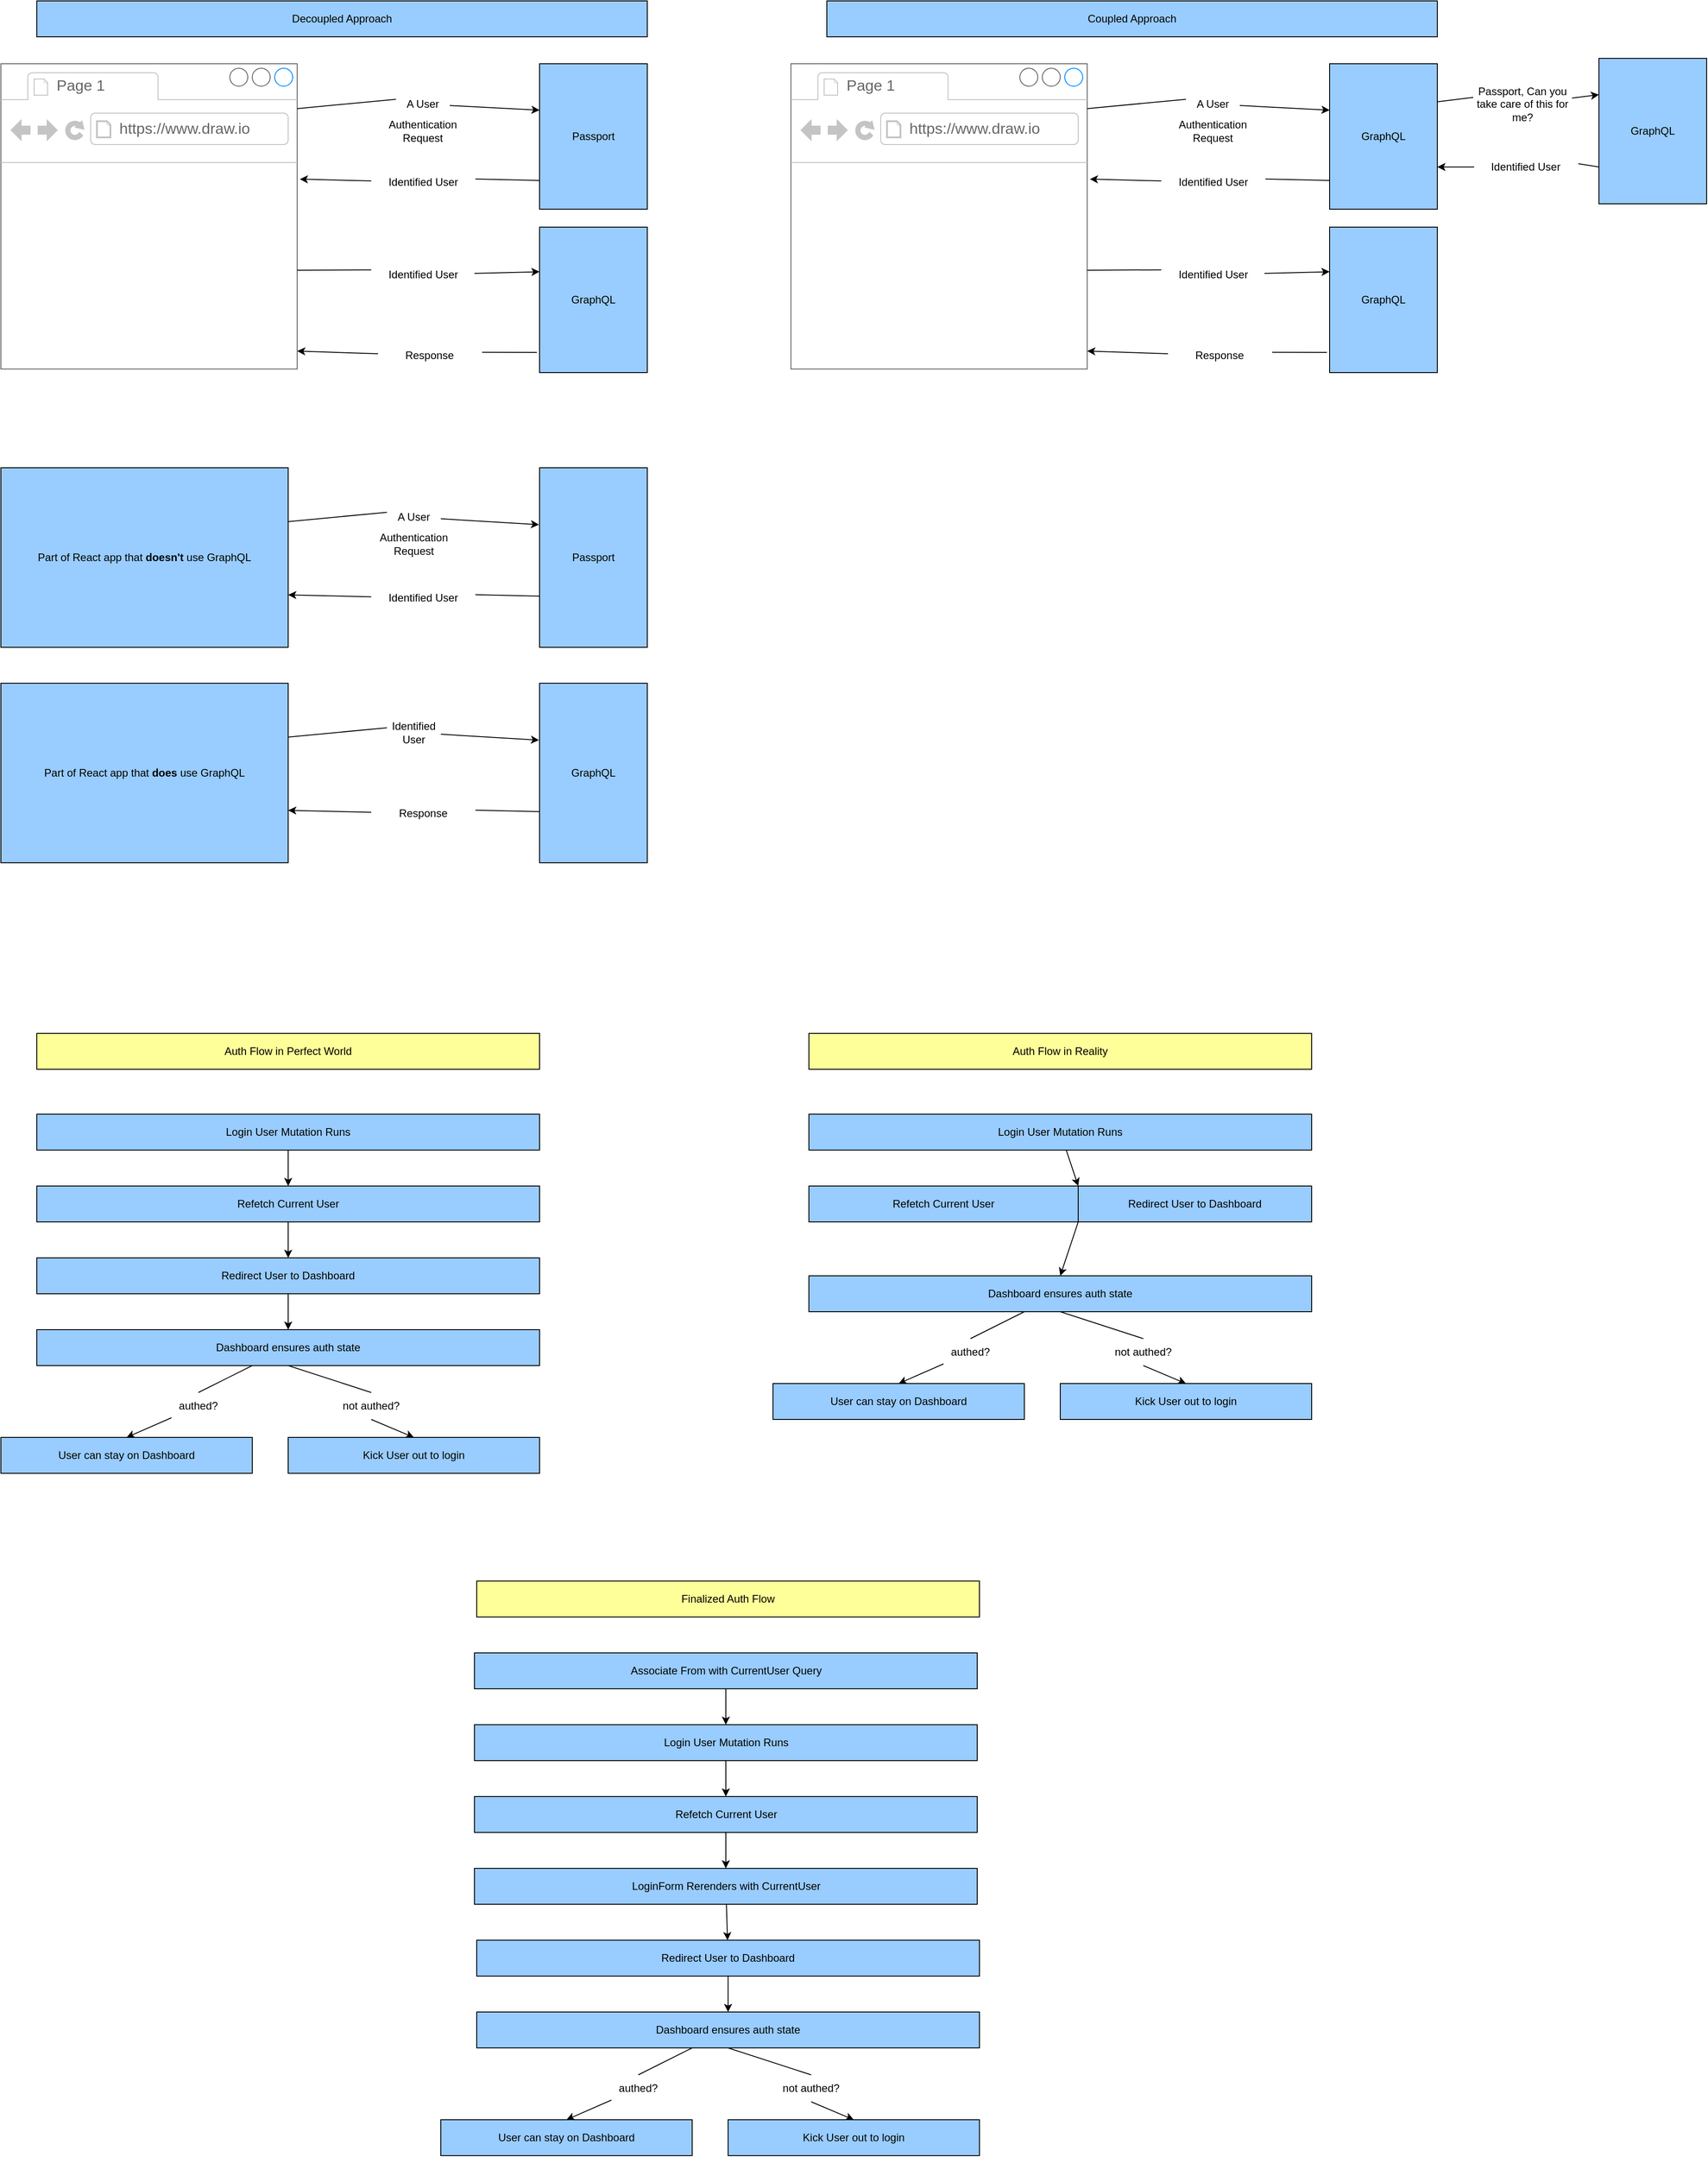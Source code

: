 <mxfile>
    <diagram id="wLh5yHidyTnx1DjZIrnv" name="Page-1">
        <mxGraphModel dx="1344" dy="596" grid="1" gridSize="10" guides="1" tooltips="1" connect="1" arrows="1" fold="1" page="1" pageScale="1" pageWidth="850" pageHeight="1100" math="0" shadow="0">
            <root>
                <mxCell id="0"/>
                <mxCell id="1" parent="0"/>
                <mxCell id="2" value="&lt;font color=&quot;#000000&quot;&gt;Decoupled Approach&lt;/font&gt;" style="rounded=0;whiteSpace=wrap;html=1;fontFamily=Helvetica;fontSize=12;fontColor=#FFFFFF;fillColor=#99CCFF;" parent="1" vertex="1">
                    <mxGeometry x="80" y="80" width="680" height="40" as="geometry"/>
                </mxCell>
                <mxCell id="3" value="" style="strokeWidth=1;shadow=0;dashed=0;align=center;html=1;shape=mxgraph.mockup.containers.browserWindow;rSize=0;strokeColor=#666666;strokeColor2=#008cff;strokeColor3=#c4c4c4;mainText=,;recursiveResize=0;" parent="1" vertex="1">
                    <mxGeometry x="40" y="150" width="330" height="340" as="geometry"/>
                </mxCell>
                <mxCell id="4" value="Page 1" style="strokeWidth=1;shadow=0;dashed=0;align=center;html=1;shape=mxgraph.mockup.containers.anchor;fontSize=17;fontColor=#666666;align=left;" parent="3" vertex="1">
                    <mxGeometry x="60" y="12" width="110" height="26" as="geometry"/>
                </mxCell>
                <mxCell id="5" value="https://www.draw.io" style="strokeWidth=1;shadow=0;dashed=0;align=center;html=1;shape=mxgraph.mockup.containers.anchor;rSize=0;fontSize=17;fontColor=#666666;align=left;" parent="3" vertex="1">
                    <mxGeometry x="130" y="60" width="250" height="26" as="geometry"/>
                </mxCell>
                <mxCell id="6" value="&lt;font color=&quot;#000000&quot;&gt;Passport&lt;/font&gt;" style="rounded=0;whiteSpace=wrap;html=1;fontFamily=Helvetica;fontSize=12;fontColor=#FFFFFF;fillColor=#99CCFF;" parent="1" vertex="1">
                    <mxGeometry x="640" y="150" width="120" height="162" as="geometry"/>
                </mxCell>
                <mxCell id="7" value="&lt;font color=&quot;#000000&quot;&gt;GraphQL&lt;/font&gt;" style="rounded=0;whiteSpace=wrap;html=1;fontFamily=Helvetica;fontSize=12;fontColor=#FFFFFF;fillColor=#99CCFF;" parent="1" vertex="1">
                    <mxGeometry x="640" y="332" width="120" height="162" as="geometry"/>
                </mxCell>
                <mxCell id="8" value="" style="endArrow=classic;html=1;entryX=0;entryY=0.319;entryDx=0;entryDy=0;entryPerimeter=0;startArrow=none;" parent="1" source="13" target="6" edge="1">
                    <mxGeometry width="50" height="50" relative="1" as="geometry">
                        <mxPoint x="370" y="200" as="sourcePoint"/>
                        <mxPoint x="420" y="150" as="targetPoint"/>
                    </mxGeometry>
                </mxCell>
                <mxCell id="9" value="" style="endArrow=classic;html=1;entryX=1.009;entryY=0.378;entryDx=0;entryDy=0;entryPerimeter=0;startArrow=none;" parent="1" source="16" target="3" edge="1">
                    <mxGeometry width="50" height="50" relative="1" as="geometry">
                        <mxPoint x="640" y="280" as="sourcePoint"/>
                        <mxPoint x="910" y="281.678" as="targetPoint"/>
                    </mxGeometry>
                </mxCell>
                <mxCell id="10" value="" style="endArrow=classic;html=1;entryX=0;entryY=0.319;entryDx=0;entryDy=0;entryPerimeter=0;startArrow=none;" parent="1" source="17" edge="1">
                    <mxGeometry width="50" height="50" relative="1" as="geometry">
                        <mxPoint x="370" y="380" as="sourcePoint"/>
                        <mxPoint x="640" y="381.678" as="targetPoint"/>
                    </mxGeometry>
                </mxCell>
                <mxCell id="11" value="" style="endArrow=classic;html=1;entryX=1.009;entryY=0.378;entryDx=0;entryDy=0;entryPerimeter=0;startArrow=none;" parent="1" source="19" edge="1">
                    <mxGeometry width="50" height="50" relative="1" as="geometry">
                        <mxPoint x="637.03" y="471.48" as="sourcePoint"/>
                        <mxPoint x="370" y="470" as="targetPoint"/>
                    </mxGeometry>
                </mxCell>
                <mxCell id="12" value="" style="endArrow=none;html=1;entryX=0;entryY=0.319;entryDx=0;entryDy=0;entryPerimeter=0;" parent="1" target="13" edge="1">
                    <mxGeometry width="50" height="50" relative="1" as="geometry">
                        <mxPoint x="370" y="200" as="sourcePoint"/>
                        <mxPoint x="640" y="201.678" as="targetPoint"/>
                    </mxGeometry>
                </mxCell>
                <mxCell id="13" value="A User" style="text;html=1;strokeColor=none;fillColor=none;align=center;verticalAlign=middle;whiteSpace=wrap;rounded=0;" parent="1" vertex="1">
                    <mxGeometry x="480" y="180" width="60" height="30" as="geometry"/>
                </mxCell>
                <mxCell id="14" value="Authentication&lt;br&gt;Request" style="text;html=1;strokeColor=none;fillColor=none;align=center;verticalAlign=middle;whiteSpace=wrap;rounded=0;" parent="1" vertex="1">
                    <mxGeometry x="445" y="210" width="130" height="30" as="geometry"/>
                </mxCell>
                <mxCell id="15" value="" style="endArrow=none;html=1;entryX=1.009;entryY=0.378;entryDx=0;entryDy=0;entryPerimeter=0;" parent="1" target="16" edge="1">
                    <mxGeometry width="50" height="50" relative="1" as="geometry">
                        <mxPoint x="640" y="280" as="sourcePoint"/>
                        <mxPoint x="372.97" y="278.52" as="targetPoint"/>
                    </mxGeometry>
                </mxCell>
                <mxCell id="16" value="Identified User" style="text;html=1;strokeColor=none;fillColor=none;align=center;verticalAlign=middle;whiteSpace=wrap;rounded=0;" parent="1" vertex="1">
                    <mxGeometry x="452.5" y="267" width="115" height="30" as="geometry"/>
                </mxCell>
                <mxCell id="18" value="" style="endArrow=none;html=1;entryX=0;entryY=0.319;entryDx=0;entryDy=0;entryPerimeter=0;" parent="1" target="17" edge="1">
                    <mxGeometry width="50" height="50" relative="1" as="geometry">
                        <mxPoint x="370" y="380" as="sourcePoint"/>
                        <mxPoint x="640" y="381.678" as="targetPoint"/>
                    </mxGeometry>
                </mxCell>
                <mxCell id="17" value="Identified User" style="text;html=1;strokeColor=none;fillColor=none;align=center;verticalAlign=middle;whiteSpace=wrap;rounded=0;" parent="1" vertex="1">
                    <mxGeometry x="452.5" y="370" width="115" height="30" as="geometry"/>
                </mxCell>
                <mxCell id="20" value="" style="endArrow=none;html=1;entryX=1.009;entryY=0.378;entryDx=0;entryDy=0;entryPerimeter=0;" parent="1" target="19" edge="1">
                    <mxGeometry width="50" height="50" relative="1" as="geometry">
                        <mxPoint x="637.03" y="471.48" as="sourcePoint"/>
                        <mxPoint x="370" y="470" as="targetPoint"/>
                    </mxGeometry>
                </mxCell>
                <mxCell id="19" value="Response" style="text;html=1;strokeColor=none;fillColor=none;align=center;verticalAlign=middle;whiteSpace=wrap;rounded=0;" parent="1" vertex="1">
                    <mxGeometry x="460" y="460" width="115" height="30" as="geometry"/>
                </mxCell>
                <mxCell id="21" value="&lt;font color=&quot;#000000&quot;&gt;Coupled Approach&lt;/font&gt;" style="rounded=0;whiteSpace=wrap;html=1;fontFamily=Helvetica;fontSize=12;fontColor=#FFFFFF;fillColor=#99CCFF;" parent="1" vertex="1">
                    <mxGeometry x="960" y="80" width="680" height="40" as="geometry"/>
                </mxCell>
                <mxCell id="22" value="" style="strokeWidth=1;shadow=0;dashed=0;align=center;html=1;shape=mxgraph.mockup.containers.browserWindow;rSize=0;strokeColor=#666666;strokeColor2=#008cff;strokeColor3=#c4c4c4;mainText=,;recursiveResize=0;" parent="1" vertex="1">
                    <mxGeometry x="920" y="150" width="330" height="340" as="geometry"/>
                </mxCell>
                <mxCell id="23" value="Page 1" style="strokeWidth=1;shadow=0;dashed=0;align=center;html=1;shape=mxgraph.mockup.containers.anchor;fontSize=17;fontColor=#666666;align=left;" parent="22" vertex="1">
                    <mxGeometry x="60" y="12" width="110" height="26" as="geometry"/>
                </mxCell>
                <mxCell id="24" value="https://www.draw.io" style="strokeWidth=1;shadow=0;dashed=0;align=center;html=1;shape=mxgraph.mockup.containers.anchor;rSize=0;fontSize=17;fontColor=#666666;align=left;" parent="22" vertex="1">
                    <mxGeometry x="130" y="60" width="250" height="26" as="geometry"/>
                </mxCell>
                <mxCell id="25" value="&lt;font color=&quot;#000000&quot;&gt;GraphQL&lt;/font&gt;" style="rounded=0;whiteSpace=wrap;html=1;fontFamily=Helvetica;fontSize=12;fontColor=#FFFFFF;fillColor=#99CCFF;" parent="1" vertex="1">
                    <mxGeometry x="1520" y="150" width="120" height="162" as="geometry"/>
                </mxCell>
                <mxCell id="26" value="&lt;font color=&quot;#000000&quot;&gt;GraphQL&lt;/font&gt;" style="rounded=0;whiteSpace=wrap;html=1;fontFamily=Helvetica;fontSize=12;fontColor=#FFFFFF;fillColor=#99CCFF;" parent="1" vertex="1">
                    <mxGeometry x="1520" y="332" width="120" height="162" as="geometry"/>
                </mxCell>
                <mxCell id="27" value="" style="endArrow=classic;html=1;entryX=0;entryY=0.319;entryDx=0;entryDy=0;entryPerimeter=0;startArrow=none;" parent="1" source="32" target="25" edge="1">
                    <mxGeometry width="50" height="50" relative="1" as="geometry">
                        <mxPoint x="1250" y="200" as="sourcePoint"/>
                        <mxPoint x="1300" y="150" as="targetPoint"/>
                    </mxGeometry>
                </mxCell>
                <mxCell id="28" value="" style="endArrow=classic;html=1;entryX=1.009;entryY=0.378;entryDx=0;entryDy=0;entryPerimeter=0;startArrow=none;" parent="1" source="35" target="22" edge="1">
                    <mxGeometry width="50" height="50" relative="1" as="geometry">
                        <mxPoint x="1520" y="280" as="sourcePoint"/>
                        <mxPoint x="1790" y="281.678" as="targetPoint"/>
                    </mxGeometry>
                </mxCell>
                <mxCell id="29" value="" style="endArrow=classic;html=1;entryX=0;entryY=0.319;entryDx=0;entryDy=0;entryPerimeter=0;startArrow=none;" parent="1" source="37" edge="1">
                    <mxGeometry width="50" height="50" relative="1" as="geometry">
                        <mxPoint x="1250" y="380" as="sourcePoint"/>
                        <mxPoint x="1520" y="381.678" as="targetPoint"/>
                    </mxGeometry>
                </mxCell>
                <mxCell id="30" value="" style="endArrow=classic;html=1;entryX=1.009;entryY=0.378;entryDx=0;entryDy=0;entryPerimeter=0;startArrow=none;" parent="1" source="39" edge="1">
                    <mxGeometry width="50" height="50" relative="1" as="geometry">
                        <mxPoint x="1517.03" y="471.48" as="sourcePoint"/>
                        <mxPoint x="1250" y="470" as="targetPoint"/>
                    </mxGeometry>
                </mxCell>
                <mxCell id="31" value="" style="endArrow=none;html=1;entryX=0;entryY=0.319;entryDx=0;entryDy=0;entryPerimeter=0;" parent="1" target="32" edge="1">
                    <mxGeometry width="50" height="50" relative="1" as="geometry">
                        <mxPoint x="1250" y="200" as="sourcePoint"/>
                        <mxPoint x="1520" y="201.678" as="targetPoint"/>
                    </mxGeometry>
                </mxCell>
                <mxCell id="32" value="A User" style="text;html=1;strokeColor=none;fillColor=none;align=center;verticalAlign=middle;whiteSpace=wrap;rounded=0;" parent="1" vertex="1">
                    <mxGeometry x="1360" y="180" width="60" height="30" as="geometry"/>
                </mxCell>
                <mxCell id="33" value="Authentication&lt;br&gt;Request" style="text;html=1;strokeColor=none;fillColor=none;align=center;verticalAlign=middle;whiteSpace=wrap;rounded=0;" parent="1" vertex="1">
                    <mxGeometry x="1325" y="210" width="130" height="30" as="geometry"/>
                </mxCell>
                <mxCell id="34" value="" style="endArrow=none;html=1;entryX=1.009;entryY=0.378;entryDx=0;entryDy=0;entryPerimeter=0;" parent="1" target="35" edge="1">
                    <mxGeometry width="50" height="50" relative="1" as="geometry">
                        <mxPoint x="1520" y="280" as="sourcePoint"/>
                        <mxPoint x="1252.97" y="278.52" as="targetPoint"/>
                    </mxGeometry>
                </mxCell>
                <mxCell id="35" value="Identified User" style="text;html=1;strokeColor=none;fillColor=none;align=center;verticalAlign=middle;whiteSpace=wrap;rounded=0;" parent="1" vertex="1">
                    <mxGeometry x="1332.5" y="267" width="115" height="30" as="geometry"/>
                </mxCell>
                <mxCell id="36" value="" style="endArrow=none;html=1;entryX=0;entryY=0.319;entryDx=0;entryDy=0;entryPerimeter=0;" parent="1" target="37" edge="1">
                    <mxGeometry width="50" height="50" relative="1" as="geometry">
                        <mxPoint x="1250" y="380" as="sourcePoint"/>
                        <mxPoint x="1520" y="381.678" as="targetPoint"/>
                    </mxGeometry>
                </mxCell>
                <mxCell id="37" value="Identified User" style="text;html=1;strokeColor=none;fillColor=none;align=center;verticalAlign=middle;whiteSpace=wrap;rounded=0;" parent="1" vertex="1">
                    <mxGeometry x="1332.5" y="370" width="115" height="30" as="geometry"/>
                </mxCell>
                <mxCell id="38" value="" style="endArrow=none;html=1;entryX=1.009;entryY=0.378;entryDx=0;entryDy=0;entryPerimeter=0;" parent="1" target="39" edge="1">
                    <mxGeometry width="50" height="50" relative="1" as="geometry">
                        <mxPoint x="1517.03" y="471.48" as="sourcePoint"/>
                        <mxPoint x="1250" y="470" as="targetPoint"/>
                    </mxGeometry>
                </mxCell>
                <mxCell id="39" value="Response" style="text;html=1;strokeColor=none;fillColor=none;align=center;verticalAlign=middle;whiteSpace=wrap;rounded=0;" parent="1" vertex="1">
                    <mxGeometry x="1340" y="460" width="115" height="30" as="geometry"/>
                </mxCell>
                <mxCell id="40" value="&lt;font color=&quot;#000000&quot;&gt;GraphQL&lt;/font&gt;" style="rounded=0;whiteSpace=wrap;html=1;fontFamily=Helvetica;fontSize=12;fontColor=#FFFFFF;fillColor=#99CCFF;" parent="1" vertex="1">
                    <mxGeometry x="1820" y="144" width="120" height="162" as="geometry"/>
                </mxCell>
                <mxCell id="41" value="" style="endArrow=classic;html=1;entryX=0;entryY=0.25;entryDx=0;entryDy=0;startArrow=none;" parent="1" source="43" target="40" edge="1">
                    <mxGeometry width="50" height="50" relative="1" as="geometry">
                        <mxPoint x="1640" y="192.431" as="sourcePoint"/>
                        <mxPoint x="1740" y="197.568" as="targetPoint"/>
                    </mxGeometry>
                </mxCell>
                <mxCell id="42" value="" style="endArrow=none;html=1;entryX=0;entryY=0.25;entryDx=0;entryDy=0;startArrow=none;" parent="1" target="43" edge="1">
                    <mxGeometry width="50" height="50" relative="1" as="geometry">
                        <mxPoint x="1640" y="192.431" as="sourcePoint"/>
                        <mxPoint x="1790" y="190.5" as="targetPoint"/>
                    </mxGeometry>
                </mxCell>
                <mxCell id="43" value="Passport, Can you take care of this for me?" style="text;html=1;strokeColor=none;fillColor=none;align=center;verticalAlign=middle;whiteSpace=wrap;rounded=0;" parent="1" vertex="1">
                    <mxGeometry x="1680" y="180" width="110" height="30" as="geometry"/>
                </mxCell>
                <mxCell id="44" value="" style="endArrow=classic;html=1;startArrow=none;" parent="1" source="46" edge="1">
                    <mxGeometry width="50" height="50" relative="1" as="geometry">
                        <mxPoint x="1868.52" y="263" as="sourcePoint"/>
                        <mxPoint x="1640" y="265" as="targetPoint"/>
                    </mxGeometry>
                </mxCell>
                <mxCell id="45" value="" style="endArrow=none;html=1;entryX=1.009;entryY=0.378;entryDx=0;entryDy=0;entryPerimeter=0;" parent="1" target="46" edge="1">
                    <mxGeometry width="50" height="50" relative="1" as="geometry">
                        <mxPoint x="1820" y="265" as="sourcePoint"/>
                        <mxPoint x="1601.49" y="261.52" as="targetPoint"/>
                    </mxGeometry>
                </mxCell>
                <mxCell id="46" value="Identified User" style="text;html=1;strokeColor=none;fillColor=none;align=center;verticalAlign=middle;whiteSpace=wrap;rounded=0;" parent="1" vertex="1">
                    <mxGeometry x="1681.02" y="250" width="115" height="30" as="geometry"/>
                </mxCell>
                <mxCell id="47" value="&lt;font color=&quot;#000000&quot;&gt;Part of React app that &lt;b&gt;doesn't&lt;/b&gt; use GraphQL&lt;/font&gt;" style="rounded=0;whiteSpace=wrap;html=1;fontFamily=Helvetica;fontSize=12;fontColor=#FFFFFF;fillColor=#99CCFF;" parent="1" vertex="1">
                    <mxGeometry x="40" y="600" width="320" height="200" as="geometry"/>
                </mxCell>
                <mxCell id="48" value="&lt;font color=&quot;#000000&quot;&gt;Passport&lt;/font&gt;" style="rounded=0;whiteSpace=wrap;html=1;fontFamily=Helvetica;fontSize=12;fontColor=#FFFFFF;fillColor=#99CCFF;" parent="1" vertex="1">
                    <mxGeometry x="640" y="600" width="120" height="200" as="geometry"/>
                </mxCell>
                <mxCell id="49" value="" style="endArrow=classic;html=1;entryX=-0.005;entryY=0.317;entryDx=0;entryDy=0;entryPerimeter=0;startArrow=none;" parent="1" source="51" target="48" edge="1">
                    <mxGeometry width="50" height="50" relative="1" as="geometry">
                        <mxPoint x="360" y="660" as="sourcePoint"/>
                        <mxPoint x="630" y="661.678" as="targetPoint"/>
                    </mxGeometry>
                </mxCell>
                <mxCell id="50" value="" style="endArrow=none;html=1;entryX=0;entryY=0.319;entryDx=0;entryDy=0;entryPerimeter=0;" parent="1" target="51" edge="1">
                    <mxGeometry width="50" height="50" relative="1" as="geometry">
                        <mxPoint x="360" y="660" as="sourcePoint"/>
                        <mxPoint x="630" y="661.678" as="targetPoint"/>
                    </mxGeometry>
                </mxCell>
                <mxCell id="51" value="A User" style="text;html=1;strokeColor=none;fillColor=none;align=center;verticalAlign=middle;whiteSpace=wrap;rounded=0;" parent="1" vertex="1">
                    <mxGeometry x="470" y="640" width="60" height="30" as="geometry"/>
                </mxCell>
                <mxCell id="52" value="Authentication&lt;br&gt;Request" style="text;html=1;strokeColor=none;fillColor=none;align=center;verticalAlign=middle;whiteSpace=wrap;rounded=0;" parent="1" vertex="1">
                    <mxGeometry x="435" y="670" width="130" height="30" as="geometry"/>
                </mxCell>
                <mxCell id="53" value="" style="endArrow=classic;html=1;entryX=1;entryY=0.708;entryDx=0;entryDy=0;entryPerimeter=0;startArrow=none;" parent="1" source="55" target="47" edge="1">
                    <mxGeometry width="50" height="50" relative="1" as="geometry">
                        <mxPoint x="640" y="743" as="sourcePoint"/>
                        <mxPoint x="372.97" y="741.52" as="targetPoint"/>
                    </mxGeometry>
                </mxCell>
                <mxCell id="54" value="" style="endArrow=none;html=1;entryX=1.009;entryY=0.378;entryDx=0;entryDy=0;entryPerimeter=0;" parent="1" target="55" edge="1">
                    <mxGeometry width="50" height="50" relative="1" as="geometry">
                        <mxPoint x="640" y="743" as="sourcePoint"/>
                        <mxPoint x="372.97" y="741.52" as="targetPoint"/>
                    </mxGeometry>
                </mxCell>
                <mxCell id="55" value="Identified User" style="text;html=1;strokeColor=none;fillColor=none;align=center;verticalAlign=middle;whiteSpace=wrap;rounded=0;" parent="1" vertex="1">
                    <mxGeometry x="452.5" y="730" width="115" height="30" as="geometry"/>
                </mxCell>
                <mxCell id="56" value="&lt;font color=&quot;#000000&quot;&gt;Part of React app that &lt;b&gt;does&lt;/b&gt; use GraphQL&lt;/font&gt;" style="rounded=0;whiteSpace=wrap;html=1;fontFamily=Helvetica;fontSize=12;fontColor=#FFFFFF;fillColor=#99CCFF;" parent="1" vertex="1">
                    <mxGeometry x="40" y="840" width="320" height="200" as="geometry"/>
                </mxCell>
                <mxCell id="57" value="&lt;font color=&quot;#000000&quot;&gt;GraphQL&lt;/font&gt;" style="rounded=0;whiteSpace=wrap;html=1;fontFamily=Helvetica;fontSize=12;fontColor=#FFFFFF;fillColor=#99CCFF;" parent="1" vertex="1">
                    <mxGeometry x="640" y="840" width="120" height="200" as="geometry"/>
                </mxCell>
                <mxCell id="58" value="" style="endArrow=classic;html=1;entryX=-0.005;entryY=0.317;entryDx=0;entryDy=0;entryPerimeter=0;startArrow=none;" parent="1" source="60" target="57" edge="1">
                    <mxGeometry width="50" height="50" relative="1" as="geometry">
                        <mxPoint x="360" y="900" as="sourcePoint"/>
                        <mxPoint x="630" y="901.678" as="targetPoint"/>
                    </mxGeometry>
                </mxCell>
                <mxCell id="59" value="" style="endArrow=none;html=1;entryX=0;entryY=0.319;entryDx=0;entryDy=0;entryPerimeter=0;" parent="1" target="60" edge="1">
                    <mxGeometry width="50" height="50" relative="1" as="geometry">
                        <mxPoint x="360" y="900" as="sourcePoint"/>
                        <mxPoint x="630" y="901.678" as="targetPoint"/>
                    </mxGeometry>
                </mxCell>
                <mxCell id="60" value="Identified User" style="text;html=1;strokeColor=none;fillColor=none;align=center;verticalAlign=middle;whiteSpace=wrap;rounded=0;" parent="1" vertex="1">
                    <mxGeometry x="470" y="880" width="60" height="30" as="geometry"/>
                </mxCell>
                <mxCell id="62" value="" style="endArrow=classic;html=1;entryX=1;entryY=0.708;entryDx=0;entryDy=0;entryPerimeter=0;startArrow=none;" parent="1" source="64" target="56" edge="1">
                    <mxGeometry width="50" height="50" relative="1" as="geometry">
                        <mxPoint x="640" y="983" as="sourcePoint"/>
                        <mxPoint x="372.97" y="981.52" as="targetPoint"/>
                    </mxGeometry>
                </mxCell>
                <mxCell id="63" value="" style="endArrow=none;html=1;entryX=1.009;entryY=0.378;entryDx=0;entryDy=0;entryPerimeter=0;" parent="1" target="64" edge="1">
                    <mxGeometry width="50" height="50" relative="1" as="geometry">
                        <mxPoint x="640" y="983" as="sourcePoint"/>
                        <mxPoint x="372.97" y="981.52" as="targetPoint"/>
                    </mxGeometry>
                </mxCell>
                <mxCell id="64" value="Response" style="text;html=1;strokeColor=none;fillColor=none;align=center;verticalAlign=middle;whiteSpace=wrap;rounded=0;" parent="1" vertex="1">
                    <mxGeometry x="452.5" y="970" width="115" height="30" as="geometry"/>
                </mxCell>
                <mxCell id="108" value="" style="edgeStyle=none;html=1;" edge="1" parent="1" source="66" target="67">
                    <mxGeometry relative="1" as="geometry"/>
                </mxCell>
                <mxCell id="66" value="&lt;font color=&quot;#000000&quot;&gt;Login User Mutation Runs&lt;/font&gt;" style="rounded=0;whiteSpace=wrap;html=1;fontFamily=Helvetica;fontSize=12;fontColor=#FFFFFF;fillColor=#99CCFF;" parent="1" vertex="1">
                    <mxGeometry x="80" y="1320" width="560" height="40" as="geometry"/>
                </mxCell>
                <mxCell id="109" value="" style="edgeStyle=none;html=1;" edge="1" parent="1" source="67" target="68">
                    <mxGeometry relative="1" as="geometry"/>
                </mxCell>
                <mxCell id="67" value="&lt;font color=&quot;#000000&quot;&gt;Refetch Current User&lt;/font&gt;" style="rounded=0;whiteSpace=wrap;html=1;fontFamily=Helvetica;fontSize=12;fontColor=#FFFFFF;fillColor=#99CCFF;" parent="1" vertex="1">
                    <mxGeometry x="80" y="1400" width="560" height="40" as="geometry"/>
                </mxCell>
                <mxCell id="110" value="" style="edgeStyle=none;html=1;" edge="1" parent="1" source="68" target="69">
                    <mxGeometry relative="1" as="geometry"/>
                </mxCell>
                <mxCell id="68" value="&lt;font color=&quot;#000000&quot;&gt;Redirect User to Dashboard&lt;/font&gt;" style="rounded=0;whiteSpace=wrap;html=1;fontFamily=Helvetica;fontSize=12;fontColor=#FFFFFF;fillColor=#99CCFF;" parent="1" vertex="1">
                    <mxGeometry x="80" y="1480" width="560" height="40" as="geometry"/>
                </mxCell>
                <mxCell id="71" style="edgeStyle=none;html=1;entryX=0.5;entryY=0;entryDx=0;entryDy=0;startArrow=none;" parent="1" source="72" target="70" edge="1">
                    <mxGeometry relative="1" as="geometry"/>
                </mxCell>
                <mxCell id="75" style="edgeStyle=none;html=1;exitX=0.5;exitY=1;exitDx=0;exitDy=0;entryX=0.5;entryY=0;entryDx=0;entryDy=0;startArrow=none;" parent="1" source="76" target="74" edge="1">
                    <mxGeometry relative="1" as="geometry"/>
                </mxCell>
                <mxCell id="69" value="&lt;font color=&quot;#000000&quot;&gt;Dashboard ensures auth state&lt;/font&gt;" style="rounded=0;whiteSpace=wrap;html=1;fontFamily=Helvetica;fontSize=12;fontColor=#FFFFFF;fillColor=#99CCFF;" parent="1" vertex="1">
                    <mxGeometry x="80" y="1560" width="560" height="40" as="geometry"/>
                </mxCell>
                <mxCell id="70" value="&lt;font color=&quot;#000000&quot;&gt;User can stay on Dashboard&lt;/font&gt;" style="rounded=0;whiteSpace=wrap;html=1;fontFamily=Helvetica;fontSize=12;fontColor=#FFFFFF;fillColor=#99CCFF;" parent="1" vertex="1">
                    <mxGeometry x="40" y="1680" width="280" height="40" as="geometry"/>
                </mxCell>
                <mxCell id="73" value="" style="edgeStyle=none;html=1;entryX=0.5;entryY=0;entryDx=0;entryDy=0;endArrow=none;" parent="1" source="69" target="72" edge="1">
                    <mxGeometry relative="1" as="geometry">
                        <mxPoint x="324" y="1600" as="sourcePoint"/>
                        <mxPoint x="180" y="1680" as="targetPoint"/>
                    </mxGeometry>
                </mxCell>
                <mxCell id="72" value="authed?" style="text;html=1;strokeColor=none;fillColor=none;align=center;verticalAlign=middle;whiteSpace=wrap;rounded=0;" parent="1" vertex="1">
                    <mxGeometry x="230" y="1630" width="60" height="30" as="geometry"/>
                </mxCell>
                <mxCell id="74" value="&lt;font color=&quot;#000000&quot;&gt;Kick User out to login&lt;/font&gt;" style="rounded=0;whiteSpace=wrap;html=1;fontFamily=Helvetica;fontSize=12;fontColor=#FFFFFF;fillColor=#99CCFF;" parent="1" vertex="1">
                    <mxGeometry x="360" y="1680" width="280" height="40" as="geometry"/>
                </mxCell>
                <mxCell id="77" value="" style="edgeStyle=none;html=1;exitX=0.5;exitY=1;exitDx=0;exitDy=0;entryX=0.5;entryY=0;entryDx=0;entryDy=0;endArrow=none;" parent="1" source="69" target="76" edge="1">
                    <mxGeometry relative="1" as="geometry">
                        <mxPoint x="360" y="1600" as="sourcePoint"/>
                        <mxPoint x="500" y="1680" as="targetPoint"/>
                    </mxGeometry>
                </mxCell>
                <mxCell id="76" value="not authed?" style="text;html=1;strokeColor=none;fillColor=none;align=center;verticalAlign=middle;whiteSpace=wrap;rounded=0;" parent="1" vertex="1">
                    <mxGeometry x="410" y="1630" width="85" height="30" as="geometry"/>
                </mxCell>
                <mxCell id="78" value="&lt;span style=&quot;color: rgb(0, 0, 0);&quot;&gt;Auth Flow in Perfect World&lt;/span&gt;" style="rounded=0;whiteSpace=wrap;html=1;fontFamily=Helvetica;fontSize=12;fontColor=#FFFFFF;fillColor=#FFFF99;" parent="1" vertex="1">
                    <mxGeometry x="80" y="1230" width="560" height="40" as="geometry"/>
                </mxCell>
                <mxCell id="93" value="" style="edgeStyle=none;html=1;entryX=1;entryY=0;entryDx=0;entryDy=0;" parent="1" source="79" target="80" edge="1">
                    <mxGeometry relative="1" as="geometry"/>
                </mxCell>
                <mxCell id="79" value="&lt;font color=&quot;#000000&quot;&gt;Login User Mutation Runs&lt;/font&gt;" style="rounded=0;whiteSpace=wrap;html=1;fontFamily=Helvetica;fontSize=12;fontColor=#FFFFFF;fillColor=#99CCFF;" parent="1" vertex="1">
                    <mxGeometry x="940" y="1320" width="560" height="40" as="geometry"/>
                </mxCell>
                <mxCell id="80" value="&lt;font color=&quot;#000000&quot;&gt;Refetch Current User&lt;/font&gt;" style="rounded=0;whiteSpace=wrap;html=1;fontFamily=Helvetica;fontSize=12;fontColor=#FFFFFF;fillColor=#99CCFF;" parent="1" vertex="1">
                    <mxGeometry x="940" y="1400" width="300" height="40" as="geometry"/>
                </mxCell>
                <mxCell id="94" style="edgeStyle=none;html=1;exitX=0;exitY=1;exitDx=0;exitDy=0;entryX=0.5;entryY=0;entryDx=0;entryDy=0;" parent="1" source="81" target="84" edge="1">
                    <mxGeometry relative="1" as="geometry"/>
                </mxCell>
                <mxCell id="81" value="&lt;font color=&quot;#000000&quot;&gt;Redirect User to Dashboard&lt;/font&gt;" style="rounded=0;whiteSpace=wrap;html=1;fontFamily=Helvetica;fontSize=12;fontColor=#FFFFFF;fillColor=#99CCFF;" parent="1" vertex="1">
                    <mxGeometry x="1240" y="1400" width="260" height="40" as="geometry"/>
                </mxCell>
                <mxCell id="82" style="edgeStyle=none;html=1;entryX=0.5;entryY=0;entryDx=0;entryDy=0;startArrow=none;" parent="1" source="87" target="85" edge="1">
                    <mxGeometry relative="1" as="geometry"/>
                </mxCell>
                <mxCell id="83" style="edgeStyle=none;html=1;exitX=0.5;exitY=1;exitDx=0;exitDy=0;entryX=0.5;entryY=0;entryDx=0;entryDy=0;startArrow=none;" parent="1" source="90" target="88" edge="1">
                    <mxGeometry relative="1" as="geometry"/>
                </mxCell>
                <mxCell id="84" value="&lt;font color=&quot;#000000&quot;&gt;Dashboard ensures auth state&lt;/font&gt;" style="rounded=0;whiteSpace=wrap;html=1;fontFamily=Helvetica;fontSize=12;fontColor=#FFFFFF;fillColor=#99CCFF;" parent="1" vertex="1">
                    <mxGeometry x="940" y="1500" width="560" height="40" as="geometry"/>
                </mxCell>
                <mxCell id="85" value="&lt;font color=&quot;#000000&quot;&gt;User can stay on Dashboard&lt;/font&gt;" style="rounded=0;whiteSpace=wrap;html=1;fontFamily=Helvetica;fontSize=12;fontColor=#FFFFFF;fillColor=#99CCFF;" parent="1" vertex="1">
                    <mxGeometry x="900" y="1620" width="280" height="40" as="geometry"/>
                </mxCell>
                <mxCell id="86" value="" style="edgeStyle=none;html=1;entryX=0.5;entryY=0;entryDx=0;entryDy=0;endArrow=none;" parent="1" source="84" target="87" edge="1">
                    <mxGeometry relative="1" as="geometry">
                        <mxPoint x="1184" y="1540" as="sourcePoint"/>
                        <mxPoint x="1040" y="1620" as="targetPoint"/>
                    </mxGeometry>
                </mxCell>
                <mxCell id="87" value="authed?" style="text;html=1;strokeColor=none;fillColor=none;align=center;verticalAlign=middle;whiteSpace=wrap;rounded=0;" parent="1" vertex="1">
                    <mxGeometry x="1090" y="1570" width="60" height="30" as="geometry"/>
                </mxCell>
                <mxCell id="88" value="&lt;font color=&quot;#000000&quot;&gt;Kick User out to login&lt;/font&gt;" style="rounded=0;whiteSpace=wrap;html=1;fontFamily=Helvetica;fontSize=12;fontColor=#FFFFFF;fillColor=#99CCFF;" parent="1" vertex="1">
                    <mxGeometry x="1220" y="1620" width="280" height="40" as="geometry"/>
                </mxCell>
                <mxCell id="89" value="" style="edgeStyle=none;html=1;exitX=0.5;exitY=1;exitDx=0;exitDy=0;entryX=0.5;entryY=0;entryDx=0;entryDy=0;endArrow=none;" parent="1" source="84" target="90" edge="1">
                    <mxGeometry relative="1" as="geometry">
                        <mxPoint x="1220" y="1540" as="sourcePoint"/>
                        <mxPoint x="1360" y="1620" as="targetPoint"/>
                    </mxGeometry>
                </mxCell>
                <mxCell id="90" value="not authed?" style="text;html=1;strokeColor=none;fillColor=none;align=center;verticalAlign=middle;whiteSpace=wrap;rounded=0;" parent="1" vertex="1">
                    <mxGeometry x="1270" y="1570" width="85" height="30" as="geometry"/>
                </mxCell>
                <mxCell id="91" value="&lt;span style=&quot;color: rgb(0, 0, 0);&quot;&gt;Auth Flow in Reality&lt;/span&gt;" style="rounded=0;whiteSpace=wrap;html=1;fontFamily=Helvetica;fontSize=12;fontColor=#FFFFFF;fillColor=#FFFF99;" parent="1" vertex="1">
                    <mxGeometry x="940" y="1230" width="560" height="40" as="geometry"/>
                </mxCell>
                <mxCell id="113" value="" style="edgeStyle=none;html=1;" edge="1" parent="1" source="95" target="96">
                    <mxGeometry relative="1" as="geometry"/>
                </mxCell>
                <mxCell id="95" value="&lt;font color=&quot;#000000&quot;&gt;Login User Mutation Runs&lt;/font&gt;" style="rounded=0;whiteSpace=wrap;html=1;fontFamily=Helvetica;fontSize=12;fontColor=#FFFFFF;fillColor=#99CCFF;" vertex="1" parent="1">
                    <mxGeometry x="567.5" y="2000" width="560" height="40" as="geometry"/>
                </mxCell>
                <mxCell id="115" value="" style="edgeStyle=none;html=1;" edge="1" parent="1" source="96" target="114">
                    <mxGeometry relative="1" as="geometry"/>
                </mxCell>
                <mxCell id="96" value="&lt;font color=&quot;#000000&quot;&gt;Refetch Current User&lt;/font&gt;" style="rounded=0;whiteSpace=wrap;html=1;fontFamily=Helvetica;fontSize=12;fontColor=#FFFFFF;fillColor=#99CCFF;" vertex="1" parent="1">
                    <mxGeometry x="567.5" y="2080" width="560" height="40" as="geometry"/>
                </mxCell>
                <mxCell id="117" value="" style="edgeStyle=none;html=1;" edge="1" parent="1" source="97" target="100">
                    <mxGeometry relative="1" as="geometry"/>
                </mxCell>
                <mxCell id="97" value="&lt;font color=&quot;#000000&quot;&gt;Redirect User to Dashboard&lt;/font&gt;" style="rounded=0;whiteSpace=wrap;html=1;fontFamily=Helvetica;fontSize=12;fontColor=#FFFFFF;fillColor=#99CCFF;" vertex="1" parent="1">
                    <mxGeometry x="570" y="2240" width="560" height="40" as="geometry"/>
                </mxCell>
                <mxCell id="98" style="edgeStyle=none;html=1;entryX=0.5;entryY=0;entryDx=0;entryDy=0;startArrow=none;" edge="1" parent="1" source="103" target="101">
                    <mxGeometry relative="1" as="geometry"/>
                </mxCell>
                <mxCell id="99" style="edgeStyle=none;html=1;exitX=0.5;exitY=1;exitDx=0;exitDy=0;entryX=0.5;entryY=0;entryDx=0;entryDy=0;startArrow=none;" edge="1" parent="1" source="106" target="104">
                    <mxGeometry relative="1" as="geometry"/>
                </mxCell>
                <mxCell id="100" value="&lt;font color=&quot;#000000&quot;&gt;Dashboard ensures auth state&lt;/font&gt;" style="rounded=0;whiteSpace=wrap;html=1;fontFamily=Helvetica;fontSize=12;fontColor=#FFFFFF;fillColor=#99CCFF;" vertex="1" parent="1">
                    <mxGeometry x="570" y="2320" width="560" height="40" as="geometry"/>
                </mxCell>
                <mxCell id="101" value="&lt;font color=&quot;#000000&quot;&gt;User can stay on Dashboard&lt;/font&gt;" style="rounded=0;whiteSpace=wrap;html=1;fontFamily=Helvetica;fontSize=12;fontColor=#FFFFFF;fillColor=#99CCFF;" vertex="1" parent="1">
                    <mxGeometry x="530" y="2440" width="280" height="40" as="geometry"/>
                </mxCell>
                <mxCell id="102" value="" style="edgeStyle=none;html=1;entryX=0.5;entryY=0;entryDx=0;entryDy=0;endArrow=none;" edge="1" parent="1" source="100" target="103">
                    <mxGeometry relative="1" as="geometry">
                        <mxPoint x="814" y="2360" as="sourcePoint"/>
                        <mxPoint x="670" y="2440" as="targetPoint"/>
                    </mxGeometry>
                </mxCell>
                <mxCell id="103" value="authed?" style="text;html=1;strokeColor=none;fillColor=none;align=center;verticalAlign=middle;whiteSpace=wrap;rounded=0;" vertex="1" parent="1">
                    <mxGeometry x="720" y="2390" width="60" height="30" as="geometry"/>
                </mxCell>
                <mxCell id="104" value="&lt;font color=&quot;#000000&quot;&gt;Kick User out to login&lt;/font&gt;" style="rounded=0;whiteSpace=wrap;html=1;fontFamily=Helvetica;fontSize=12;fontColor=#FFFFFF;fillColor=#99CCFF;" vertex="1" parent="1">
                    <mxGeometry x="850" y="2440" width="280" height="40" as="geometry"/>
                </mxCell>
                <mxCell id="105" value="" style="edgeStyle=none;html=1;exitX=0.5;exitY=1;exitDx=0;exitDy=0;entryX=0.5;entryY=0;entryDx=0;entryDy=0;endArrow=none;" edge="1" parent="1" source="100" target="106">
                    <mxGeometry relative="1" as="geometry">
                        <mxPoint x="850" y="2360" as="sourcePoint"/>
                        <mxPoint x="990" y="2440" as="targetPoint"/>
                    </mxGeometry>
                </mxCell>
                <mxCell id="106" value="not authed?" style="text;html=1;strokeColor=none;fillColor=none;align=center;verticalAlign=middle;whiteSpace=wrap;rounded=0;" vertex="1" parent="1">
                    <mxGeometry x="900" y="2390" width="85" height="30" as="geometry"/>
                </mxCell>
                <mxCell id="107" value="&lt;span style=&quot;color: rgb(0, 0, 0);&quot;&gt;Finalized Auth Flow&lt;/span&gt;" style="rounded=0;whiteSpace=wrap;html=1;fontFamily=Helvetica;fontSize=12;fontColor=#FFFFFF;fillColor=#FFFF99;" vertex="1" parent="1">
                    <mxGeometry x="570" y="1840" width="560" height="40" as="geometry"/>
                </mxCell>
                <mxCell id="112" value="" style="edgeStyle=none;html=1;" edge="1" parent="1" source="111" target="95">
                    <mxGeometry relative="1" as="geometry"/>
                </mxCell>
                <mxCell id="111" value="&lt;font color=&quot;#000000&quot;&gt;Associate From with CurrentUser Query&lt;/font&gt;" style="rounded=0;whiteSpace=wrap;html=1;fontFamily=Helvetica;fontSize=12;fontColor=#FFFFFF;fillColor=#99CCFF;" vertex="1" parent="1">
                    <mxGeometry x="567.5" y="1920" width="560" height="40" as="geometry"/>
                </mxCell>
                <mxCell id="116" value="" style="edgeStyle=none;html=1;" edge="1" parent="1" source="114" target="97">
                    <mxGeometry relative="1" as="geometry"/>
                </mxCell>
                <mxCell id="114" value="&lt;font color=&quot;#000000&quot;&gt;LoginForm Rerenders with CurrentUser&lt;/font&gt;" style="rounded=0;whiteSpace=wrap;html=1;fontFamily=Helvetica;fontSize=12;fontColor=#FFFFFF;fillColor=#99CCFF;" vertex="1" parent="1">
                    <mxGeometry x="567.5" y="2160" width="560" height="40" as="geometry"/>
                </mxCell>
            </root>
        </mxGraphModel>
    </diagram>
</mxfile>